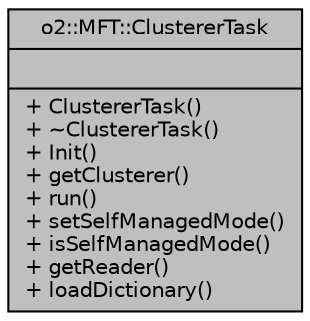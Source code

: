 digraph "o2::MFT::ClustererTask"
{
 // INTERACTIVE_SVG=YES
  bgcolor="transparent";
  edge [fontname="Helvetica",fontsize="10",labelfontname="Helvetica",labelfontsize="10"];
  node [fontname="Helvetica",fontsize="10",shape=record];
  Node1 [label="{o2::MFT::ClustererTask\n||+ ClustererTask()\l+ ~ClustererTask()\l+ Init()\l+ getClusterer()\l+ run()\l+ setSelfManagedMode()\l+ isSelfManagedMode()\l+ getReader()\l+ loadDictionary()\l}",height=0.2,width=0.4,color="black", fillcolor="grey75", style="filled" fontcolor="black"];
}
